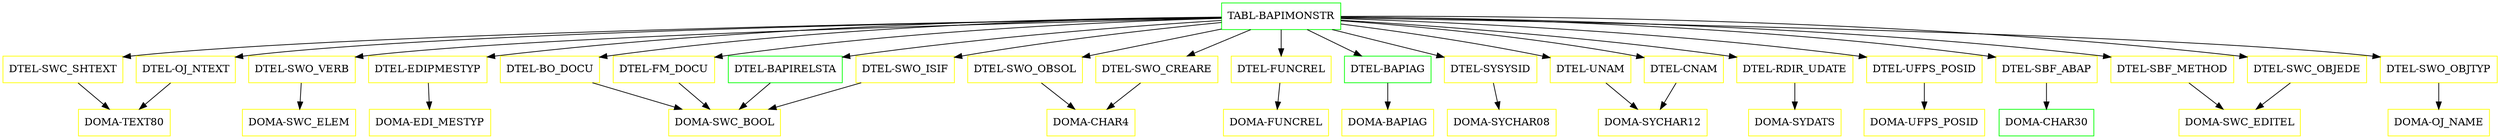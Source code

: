 digraph G {
  "TABL-BAPIMONSTR" [shape=box,color=green];
  "DTEL-SWC_SHTEXT" [shape=box,color=yellow,URL="./DTEL_SWC_SHTEXT.html"];
  "DOMA-TEXT80" [shape=box,color=yellow,URL="./DOMA_TEXT80.html"];
  "DTEL-OJ_NTEXT" [shape=box,color=yellow,URL="./DTEL_OJ_NTEXT.html"];
  "DTEL-SWO_VERB" [shape=box,color=yellow,URL="./DTEL_SWO_VERB.html"];
  "DOMA-SWC_ELEM" [shape=box,color=yellow,URL="./DOMA_SWC_ELEM.html"];
  "DTEL-EDIPMESTYP" [shape=box,color=yellow,URL="./DTEL_EDIPMESTYP.html"];
  "DOMA-EDI_MESTYP" [shape=box,color=yellow,URL="./DOMA_EDI_MESTYP.html"];
  "DTEL-BO_DOCU" [shape=box,color=yellow,URL="./DTEL_BO_DOCU.html"];
  "DOMA-SWC_BOOL" [shape=box,color=yellow,URL="./DOMA_SWC_BOOL.html"];
  "DTEL-FM_DOCU" [shape=box,color=yellow,URL="./DTEL_FM_DOCU.html"];
  "DTEL-SWO_OBSOL" [shape=box,color=yellow,URL="./DTEL_SWO_OBSOL.html"];
  "DOMA-CHAR4" [shape=box,color=yellow,URL="./DOMA_CHAR4.html"];
  "DTEL-FUNCREL" [shape=box,color=yellow,URL="./DTEL_FUNCREL.html"];
  "DOMA-FUNCREL" [shape=box,color=yellow,URL="./DOMA_FUNCREL.html"];
  "DTEL-BAPIRELSTA" [shape=box,color=green,URL="./DTEL_BAPIRELSTA.html"];
  "DTEL-SWO_ISIF" [shape=box,color=yellow,URL="./DTEL_SWO_ISIF.html"];
  "DTEL-BAPIAG" [shape=box,color=green,URL="./DTEL_BAPIAG.html"];
  "DOMA-BAPIAG" [shape=box,color=yellow,URL="./DOMA_BAPIAG.html"];
  "DTEL-SYSYSID" [shape=box,color=yellow,URL="./DTEL_SYSYSID.html"];
  "DOMA-SYCHAR08" [shape=box,color=yellow,URL="./DOMA_SYCHAR08.html"];
  "DTEL-UNAM" [shape=box,color=yellow,URL="./DTEL_UNAM.html"];
  "DOMA-SYCHAR12" [shape=box,color=yellow,URL="./DOMA_SYCHAR12.html"];
  "DTEL-RDIR_UDATE" [shape=box,color=yellow,URL="./DTEL_RDIR_UDATE.html"];
  "DOMA-SYDATS" [shape=box,color=yellow,URL="./DOMA_SYDATS.html"];
  "DTEL-CNAM" [shape=box,color=yellow,URL="./DTEL_CNAM.html"];
  "DTEL-SWO_CREARE" [shape=box,color=yellow,URL="./DTEL_SWO_CREARE.html"];
  "DTEL-UFPS_POSID" [shape=box,color=yellow,URL="./DTEL_UFPS_POSID.html"];
  "DOMA-UFPS_POSID" [shape=box,color=yellow,URL="./DOMA_UFPS_POSID.html"];
  "DTEL-SBF_ABAP" [shape=box,color=yellow,URL="./DTEL_SBF_ABAP.html"];
  "DOMA-CHAR30" [shape=box,color=green,URL="./DOMA_CHAR30.html"];
  "DTEL-SBF_METHOD" [shape=box,color=yellow,URL="./DTEL_SBF_METHOD.html"];
  "DOMA-SWC_EDITEL" [shape=box,color=yellow,URL="./DOMA_SWC_EDITEL.html"];
  "DTEL-SWC_OBJEDE" [shape=box,color=yellow,URL="./DTEL_SWC_OBJEDE.html"];
  "DTEL-SWO_OBJTYP" [shape=box,color=yellow,URL="./DTEL_SWO_OBJTYP.html"];
  "DOMA-OJ_NAME" [shape=box,color=yellow,URL="./DOMA_OJ_NAME.html"];
  "TABL-BAPIMONSTR" -> "DTEL-SWO_OBJTYP";
  "TABL-BAPIMONSTR" -> "DTEL-SWC_OBJEDE";
  "TABL-BAPIMONSTR" -> "DTEL-SBF_METHOD";
  "TABL-BAPIMONSTR" -> "DTEL-SBF_ABAP";
  "TABL-BAPIMONSTR" -> "DTEL-UFPS_POSID";
  "TABL-BAPIMONSTR" -> "DTEL-SWO_CREARE";
  "TABL-BAPIMONSTR" -> "DTEL-CNAM";
  "TABL-BAPIMONSTR" -> "DTEL-RDIR_UDATE";
  "TABL-BAPIMONSTR" -> "DTEL-UNAM";
  "TABL-BAPIMONSTR" -> "DTEL-SYSYSID";
  "TABL-BAPIMONSTR" -> "DTEL-BAPIAG";
  "TABL-BAPIMONSTR" -> "DTEL-SWO_ISIF";
  "TABL-BAPIMONSTR" -> "DTEL-BAPIRELSTA";
  "TABL-BAPIMONSTR" -> "DTEL-FUNCREL";
  "TABL-BAPIMONSTR" -> "DTEL-SWO_OBSOL";
  "TABL-BAPIMONSTR" -> "DTEL-FM_DOCU";
  "TABL-BAPIMONSTR" -> "DTEL-BO_DOCU";
  "TABL-BAPIMONSTR" -> "DTEL-EDIPMESTYP";
  "TABL-BAPIMONSTR" -> "DTEL-SWO_VERB";
  "TABL-BAPIMONSTR" -> "DTEL-OJ_NTEXT";
  "TABL-BAPIMONSTR" -> "DTEL-SWC_SHTEXT";
  "DTEL-SWC_SHTEXT" -> "DOMA-TEXT80";
  "DTEL-OJ_NTEXT" -> "DOMA-TEXT80";
  "DTEL-SWO_VERB" -> "DOMA-SWC_ELEM";
  "DTEL-EDIPMESTYP" -> "DOMA-EDI_MESTYP";
  "DTEL-BO_DOCU" -> "DOMA-SWC_BOOL";
  "DTEL-FM_DOCU" -> "DOMA-SWC_BOOL";
  "DTEL-SWO_OBSOL" -> "DOMA-CHAR4";
  "DTEL-FUNCREL" -> "DOMA-FUNCREL";
  "DTEL-BAPIRELSTA" -> "DOMA-SWC_BOOL";
  "DTEL-SWO_ISIF" -> "DOMA-SWC_BOOL";
  "DTEL-BAPIAG" -> "DOMA-BAPIAG";
  "DTEL-SYSYSID" -> "DOMA-SYCHAR08";
  "DTEL-UNAM" -> "DOMA-SYCHAR12";
  "DTEL-RDIR_UDATE" -> "DOMA-SYDATS";
  "DTEL-CNAM" -> "DOMA-SYCHAR12";
  "DTEL-SWO_CREARE" -> "DOMA-CHAR4";
  "DTEL-UFPS_POSID" -> "DOMA-UFPS_POSID";
  "DTEL-SBF_ABAP" -> "DOMA-CHAR30";
  "DTEL-SBF_METHOD" -> "DOMA-SWC_EDITEL";
  "DTEL-SWC_OBJEDE" -> "DOMA-SWC_EDITEL";
  "DTEL-SWO_OBJTYP" -> "DOMA-OJ_NAME";
}
